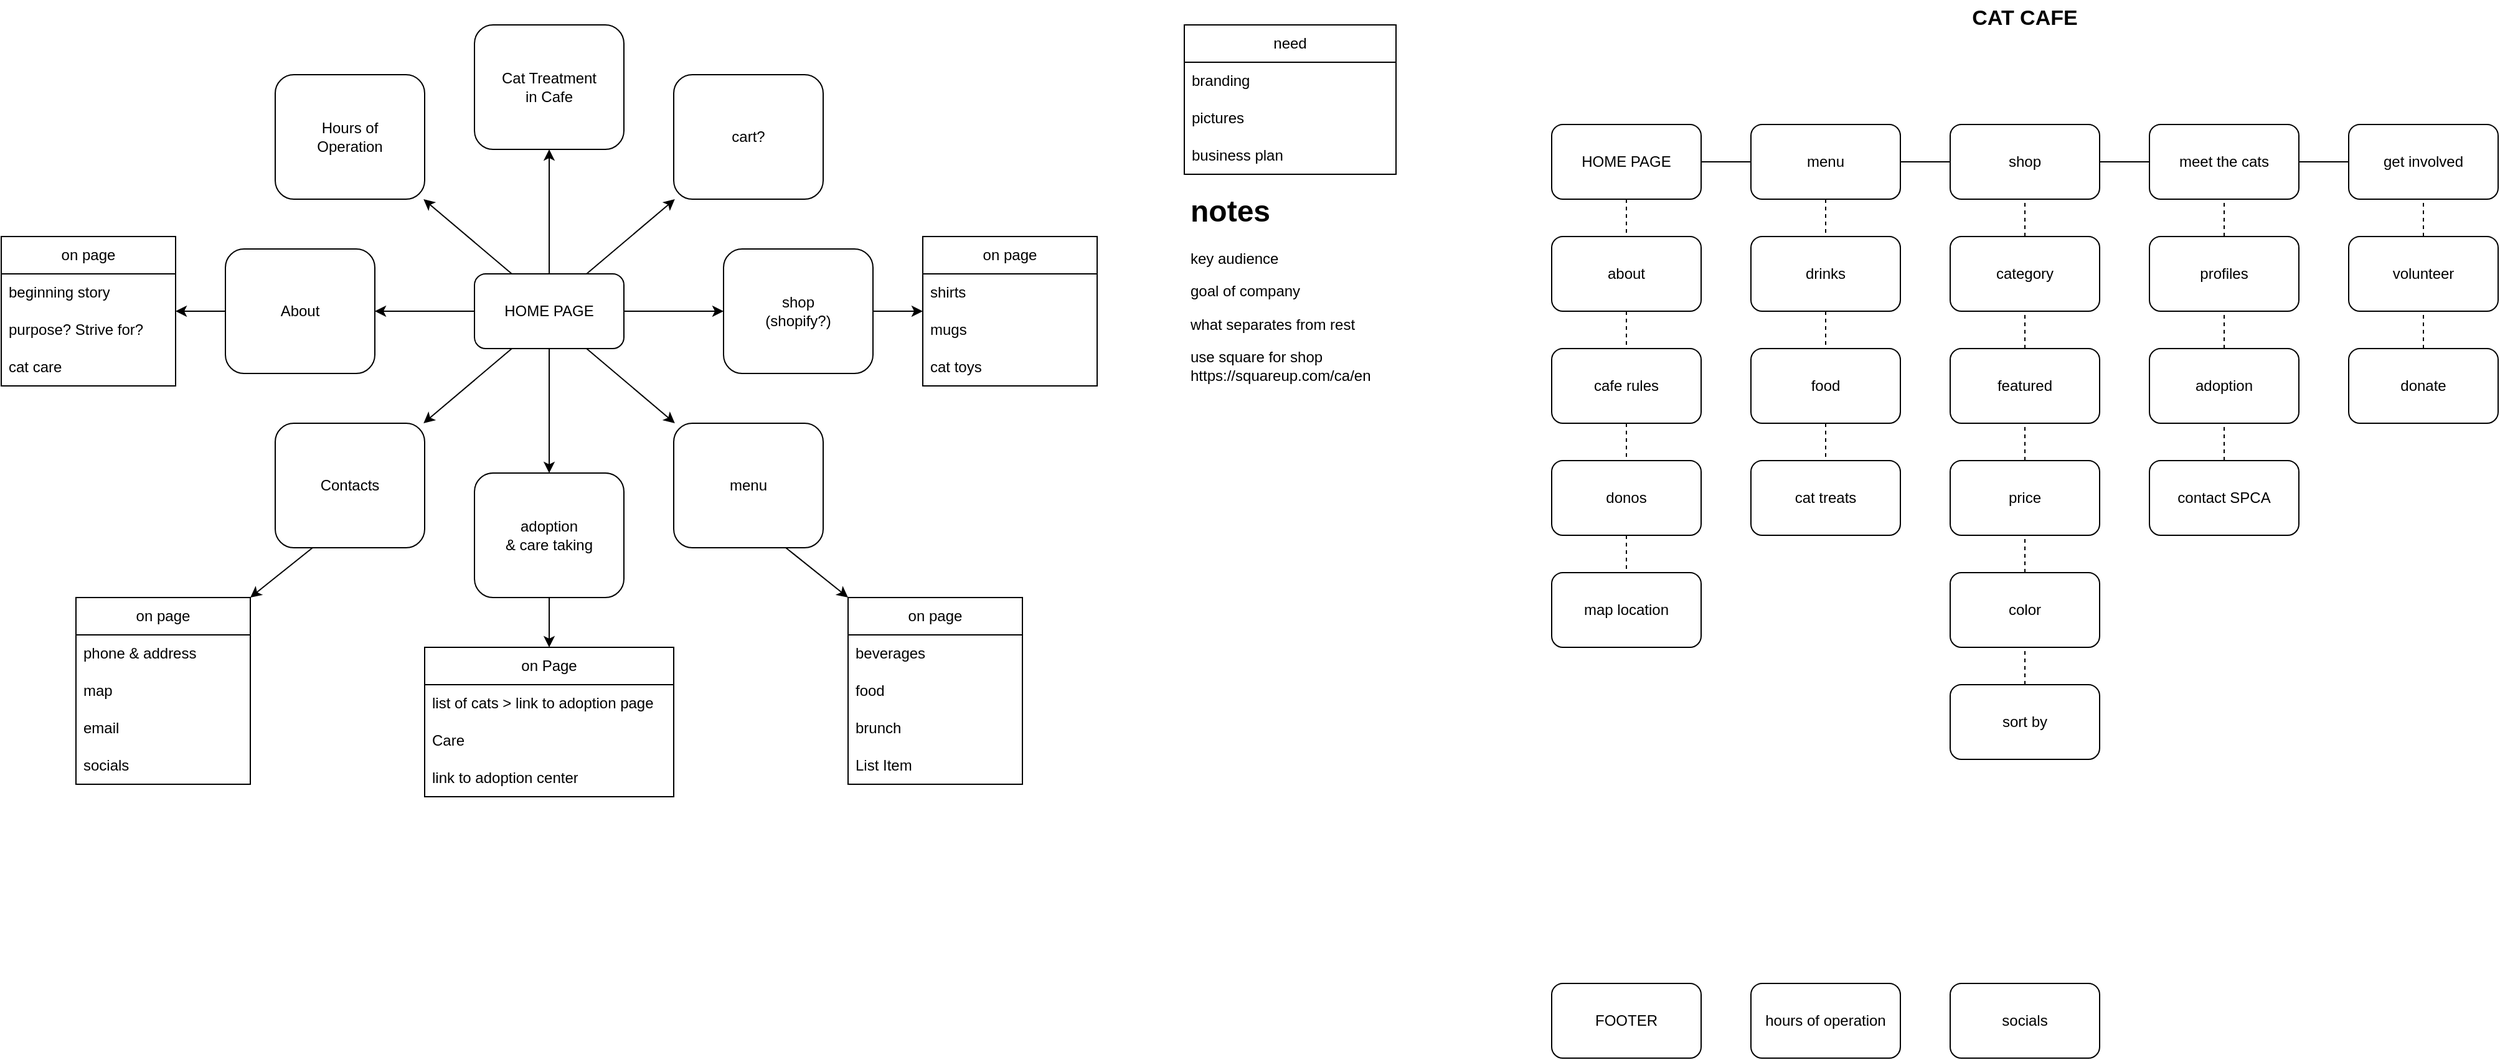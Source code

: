 <mxfile version="21.3.8" type="github">
  <diagram name="Page-1" id="Xms7GjZd3My_gEHVBKcg">
    <mxGraphModel dx="2294" dy="1617" grid="1" gridSize="10" guides="1" tooltips="1" connect="1" arrows="1" fold="1" page="1" pageScale="1" pageWidth="850" pageHeight="1100" math="0" shadow="0">
      <root>
        <mxCell id="0" />
        <mxCell id="1" parent="0" />
        <mxCell id="Ah0YgZg6HlVCOq0gjAIQ-40" style="edgeStyle=orthogonalEdgeStyle;rounded=0;orthogonalLoop=1;jettySize=auto;html=1;entryX=1;entryY=0.5;entryDx=0;entryDy=0;" parent="1" source="Ah0YgZg6HlVCOq0gjAIQ-2" target="Ah0YgZg6HlVCOq0gjAIQ-9" edge="1">
          <mxGeometry relative="1" as="geometry" />
        </mxCell>
        <mxCell id="Ah0YgZg6HlVCOq0gjAIQ-41" style="edgeStyle=orthogonalEdgeStyle;rounded=0;orthogonalLoop=1;jettySize=auto;html=1;entryX=0;entryY=0.5;entryDx=0;entryDy=0;" parent="1" source="Ah0YgZg6HlVCOq0gjAIQ-2" target="Ah0YgZg6HlVCOq0gjAIQ-11" edge="1">
          <mxGeometry relative="1" as="geometry" />
        </mxCell>
        <mxCell id="Ah0YgZg6HlVCOq0gjAIQ-42" style="edgeStyle=orthogonalEdgeStyle;rounded=0;orthogonalLoop=1;jettySize=auto;html=1;entryX=0.5;entryY=1;entryDx=0;entryDy=0;" parent="1" source="Ah0YgZg6HlVCOq0gjAIQ-2" target="Ah0YgZg6HlVCOq0gjAIQ-38" edge="1">
          <mxGeometry relative="1" as="geometry" />
        </mxCell>
        <mxCell id="Ah0YgZg6HlVCOq0gjAIQ-2" value="HOME PAGE" style="rounded=1;whiteSpace=wrap;html=1;" parent="1" vertex="1">
          <mxGeometry x="-820" y="240" width="120" height="60" as="geometry" />
        </mxCell>
        <mxCell id="Ah0YgZg6HlVCOq0gjAIQ-36" value="" style="edgeStyle=orthogonalEdgeStyle;rounded=0;orthogonalLoop=1;jettySize=auto;html=1;exitX=0.5;exitY=1;exitDx=0;exitDy=0;" parent="1" source="Ah0YgZg6HlVCOq0gjAIQ-2" target="Ah0YgZg6HlVCOq0gjAIQ-12" edge="1">
          <mxGeometry relative="1" as="geometry">
            <mxPoint x="-740" y="350" as="sourcePoint" />
          </mxGeometry>
        </mxCell>
        <mxCell id="Ah0YgZg6HlVCOq0gjAIQ-35" style="edgeStyle=orthogonalEdgeStyle;rounded=0;orthogonalLoop=1;jettySize=auto;html=1;" parent="1" source="Ah0YgZg6HlVCOq0gjAIQ-9" target="Ah0YgZg6HlVCOq0gjAIQ-31" edge="1">
          <mxGeometry relative="1" as="geometry" />
        </mxCell>
        <mxCell id="Ah0YgZg6HlVCOq0gjAIQ-9" value="About" style="rounded=1;whiteSpace=wrap;html=1;" parent="1" vertex="1">
          <mxGeometry x="-1020" y="220" width="120" height="100" as="geometry" />
        </mxCell>
        <mxCell id="Ah0YgZg6HlVCOq0gjAIQ-67" style="edgeStyle=orthogonalEdgeStyle;rounded=0;orthogonalLoop=1;jettySize=auto;html=1;" parent="1" source="Ah0YgZg6HlVCOq0gjAIQ-11" target="Ah0YgZg6HlVCOq0gjAIQ-63" edge="1">
          <mxGeometry relative="1" as="geometry" />
        </mxCell>
        <mxCell id="Ah0YgZg6HlVCOq0gjAIQ-11" value="shop&lt;br&gt;(shopify?)" style="rounded=1;whiteSpace=wrap;html=1;" parent="1" vertex="1">
          <mxGeometry x="-620" y="220" width="120" height="100" as="geometry" />
        </mxCell>
        <mxCell id="Ah0YgZg6HlVCOq0gjAIQ-55" style="edgeStyle=orthogonalEdgeStyle;rounded=0;orthogonalLoop=1;jettySize=auto;html=1;" parent="1" source="Ah0YgZg6HlVCOq0gjAIQ-12" target="Ah0YgZg6HlVCOq0gjAIQ-57" edge="1">
          <mxGeometry relative="1" as="geometry">
            <mxPoint x="-760" y="540" as="targetPoint" />
          </mxGeometry>
        </mxCell>
        <mxCell id="Ah0YgZg6HlVCOq0gjAIQ-12" value="adoption&lt;br&gt;&amp;amp; care taking" style="rounded=1;whiteSpace=wrap;html=1;" parent="1" vertex="1">
          <mxGeometry x="-820" y="400" width="120" height="100" as="geometry" />
        </mxCell>
        <mxCell id="Ah0YgZg6HlVCOq0gjAIQ-13" value="Contacts" style="rounded=1;whiteSpace=wrap;html=1;" parent="1" vertex="1">
          <mxGeometry x="-980" y="360" width="120" height="100" as="geometry" />
        </mxCell>
        <mxCell id="Ah0YgZg6HlVCOq0gjAIQ-14" value="menu" style="rounded=1;whiteSpace=wrap;html=1;" parent="1" vertex="1">
          <mxGeometry x="-660" y="360" width="120" height="100" as="geometry" />
        </mxCell>
        <mxCell id="Ah0YgZg6HlVCOq0gjAIQ-15" value="&lt;b&gt;&lt;font style=&quot;font-size: 17px;&quot;&gt;CAT CAFE&lt;/font&gt;&lt;/b&gt;" style="text;html=1;strokeColor=none;fillColor=none;align=center;verticalAlign=middle;whiteSpace=wrap;rounded=0;" parent="1" vertex="1">
          <mxGeometry x="360" y="20" width="130" height="30" as="geometry" />
        </mxCell>
        <mxCell id="Ah0YgZg6HlVCOq0gjAIQ-21" value="&lt;h1&gt;notes&lt;/h1&gt;&lt;p&gt;key audience&lt;/p&gt;&lt;p&gt;goal of company&lt;/p&gt;&lt;p&gt;what separates from rest&lt;/p&gt;&lt;p&gt;use square for shop&lt;br&gt;&lt;span style=&quot;background-color: initial;&quot;&gt;https://squareup.com/ca/en&lt;/span&gt;&lt;/p&gt;" style="text;html=1;strokeColor=none;fillColor=none;spacing=5;spacingTop=-20;whiteSpace=wrap;overflow=hidden;rounded=0;" parent="1" vertex="1">
          <mxGeometry x="-250" y="170" width="170" height="190" as="geometry" />
        </mxCell>
        <mxCell id="Ah0YgZg6HlVCOq0gjAIQ-22" value="need" style="swimlane;fontStyle=0;childLayout=stackLayout;horizontal=1;startSize=30;horizontalStack=0;resizeParent=1;resizeParentMax=0;resizeLast=0;collapsible=1;marginBottom=0;whiteSpace=wrap;html=1;" parent="1" vertex="1">
          <mxGeometry x="-250" y="40" width="170" height="120" as="geometry" />
        </mxCell>
        <mxCell id="Ah0YgZg6HlVCOq0gjAIQ-23" value="branding" style="text;strokeColor=none;fillColor=none;align=left;verticalAlign=middle;spacingLeft=4;spacingRight=4;overflow=hidden;points=[[0,0.5],[1,0.5]];portConstraint=eastwest;rotatable=0;whiteSpace=wrap;html=1;" parent="Ah0YgZg6HlVCOq0gjAIQ-22" vertex="1">
          <mxGeometry y="30" width="170" height="30" as="geometry" />
        </mxCell>
        <mxCell id="Ah0YgZg6HlVCOq0gjAIQ-24" value="pictures" style="text;strokeColor=none;fillColor=none;align=left;verticalAlign=middle;spacingLeft=4;spacingRight=4;overflow=hidden;points=[[0,0.5],[1,0.5]];portConstraint=eastwest;rotatable=0;whiteSpace=wrap;html=1;" parent="Ah0YgZg6HlVCOq0gjAIQ-22" vertex="1">
          <mxGeometry y="60" width="170" height="30" as="geometry" />
        </mxCell>
        <mxCell id="Ah0YgZg6HlVCOq0gjAIQ-25" value="business plan" style="text;strokeColor=none;fillColor=none;align=left;verticalAlign=middle;spacingLeft=4;spacingRight=4;overflow=hidden;points=[[0,0.5],[1,0.5]];portConstraint=eastwest;rotatable=0;whiteSpace=wrap;html=1;" parent="Ah0YgZg6HlVCOq0gjAIQ-22" vertex="1">
          <mxGeometry y="90" width="170" height="30" as="geometry" />
        </mxCell>
        <mxCell id="Ah0YgZg6HlVCOq0gjAIQ-26" value="on page" style="swimlane;fontStyle=0;childLayout=stackLayout;horizontal=1;startSize=30;horizontalStack=0;resizeParent=1;resizeParentMax=0;resizeLast=0;collapsible=1;marginBottom=0;whiteSpace=wrap;html=1;" parent="1" vertex="1">
          <mxGeometry x="-1140" y="500" width="140" height="150" as="geometry" />
        </mxCell>
        <mxCell id="Ah0YgZg6HlVCOq0gjAIQ-27" value="phone &amp;amp; address" style="text;strokeColor=none;fillColor=none;align=left;verticalAlign=middle;spacingLeft=4;spacingRight=4;overflow=hidden;points=[[0,0.5],[1,0.5]];portConstraint=eastwest;rotatable=0;whiteSpace=wrap;html=1;" parent="Ah0YgZg6HlVCOq0gjAIQ-26" vertex="1">
          <mxGeometry y="30" width="140" height="30" as="geometry" />
        </mxCell>
        <mxCell id="Ah0YgZg6HlVCOq0gjAIQ-28" value="map" style="text;strokeColor=none;fillColor=none;align=left;verticalAlign=middle;spacingLeft=4;spacingRight=4;overflow=hidden;points=[[0,0.5],[1,0.5]];portConstraint=eastwest;rotatable=0;whiteSpace=wrap;html=1;" parent="Ah0YgZg6HlVCOq0gjAIQ-26" vertex="1">
          <mxGeometry y="60" width="140" height="30" as="geometry" />
        </mxCell>
        <mxCell id="Ah0YgZg6HlVCOq0gjAIQ-29" value="email" style="text;strokeColor=none;fillColor=none;align=left;verticalAlign=middle;spacingLeft=4;spacingRight=4;overflow=hidden;points=[[0,0.5],[1,0.5]];portConstraint=eastwest;rotatable=0;whiteSpace=wrap;html=1;" parent="Ah0YgZg6HlVCOq0gjAIQ-26" vertex="1">
          <mxGeometry y="90" width="140" height="30" as="geometry" />
        </mxCell>
        <mxCell id="Ah0YgZg6HlVCOq0gjAIQ-74" value="socials" style="text;strokeColor=none;fillColor=none;align=left;verticalAlign=middle;spacingLeft=4;spacingRight=4;overflow=hidden;points=[[0,0.5],[1,0.5]];portConstraint=eastwest;rotatable=0;whiteSpace=wrap;html=1;" parent="Ah0YgZg6HlVCOq0gjAIQ-26" vertex="1">
          <mxGeometry y="120" width="140" height="30" as="geometry" />
        </mxCell>
        <mxCell id="Ah0YgZg6HlVCOq0gjAIQ-31" value="on page" style="swimlane;fontStyle=0;childLayout=stackLayout;horizontal=1;startSize=30;horizontalStack=0;resizeParent=1;resizeParentMax=0;resizeLast=0;collapsible=1;marginBottom=0;whiteSpace=wrap;html=1;" parent="1" vertex="1">
          <mxGeometry x="-1200" y="210" width="140" height="120" as="geometry" />
        </mxCell>
        <mxCell id="Ah0YgZg6HlVCOq0gjAIQ-32" value="beginning story" style="text;strokeColor=none;fillColor=none;align=left;verticalAlign=middle;spacingLeft=4;spacingRight=4;overflow=hidden;points=[[0,0.5],[1,0.5]];portConstraint=eastwest;rotatable=0;whiteSpace=wrap;html=1;" parent="Ah0YgZg6HlVCOq0gjAIQ-31" vertex="1">
          <mxGeometry y="30" width="140" height="30" as="geometry" />
        </mxCell>
        <mxCell id="Ah0YgZg6HlVCOq0gjAIQ-33" value="purpose? Strive for?" style="text;strokeColor=none;fillColor=none;align=left;verticalAlign=middle;spacingLeft=4;spacingRight=4;overflow=hidden;points=[[0,0.5],[1,0.5]];portConstraint=eastwest;rotatable=0;whiteSpace=wrap;html=1;" parent="Ah0YgZg6HlVCOq0gjAIQ-31" vertex="1">
          <mxGeometry y="60" width="140" height="30" as="geometry" />
        </mxCell>
        <mxCell id="Ah0YgZg6HlVCOq0gjAIQ-34" value="cat care" style="text;strokeColor=none;fillColor=none;align=left;verticalAlign=middle;spacingLeft=4;spacingRight=4;overflow=hidden;points=[[0,0.5],[1,0.5]];portConstraint=eastwest;rotatable=0;whiteSpace=wrap;html=1;" parent="Ah0YgZg6HlVCOq0gjAIQ-31" vertex="1">
          <mxGeometry y="90" width="140" height="30" as="geometry" />
        </mxCell>
        <mxCell id="Ah0YgZg6HlVCOq0gjAIQ-37" value="cart?" style="rounded=1;whiteSpace=wrap;html=1;" parent="1" vertex="1">
          <mxGeometry x="-660" y="80" width="120" height="100" as="geometry" />
        </mxCell>
        <mxCell id="Ah0YgZg6HlVCOq0gjAIQ-38" value="Cat Treatment&lt;br&gt;in Cafe" style="rounded=1;whiteSpace=wrap;html=1;" parent="1" vertex="1">
          <mxGeometry x="-820" y="40" width="120" height="100" as="geometry" />
        </mxCell>
        <mxCell id="Ah0YgZg6HlVCOq0gjAIQ-39" value="Hours of&lt;br&gt;Operation" style="rounded=1;whiteSpace=wrap;html=1;" parent="1" vertex="1">
          <mxGeometry x="-980" y="80" width="120" height="100" as="geometry" />
        </mxCell>
        <mxCell id="Ah0YgZg6HlVCOq0gjAIQ-44" value="" style="endArrow=classic;html=1;rounded=0;exitX=0.75;exitY=0;exitDx=0;exitDy=0;" parent="1" source="Ah0YgZg6HlVCOq0gjAIQ-2" target="Ah0YgZg6HlVCOq0gjAIQ-37" edge="1">
          <mxGeometry width="50" height="50" relative="1" as="geometry">
            <mxPoint x="-700" y="240" as="sourcePoint" />
            <mxPoint x="-650" y="190" as="targetPoint" />
          </mxGeometry>
        </mxCell>
        <mxCell id="Ah0YgZg6HlVCOq0gjAIQ-46" value="" style="endArrow=classic;html=1;rounded=0;exitX=0.25;exitY=0;exitDx=0;exitDy=0;" parent="1" source="Ah0YgZg6HlVCOq0gjAIQ-2" target="Ah0YgZg6HlVCOq0gjAIQ-39" edge="1">
          <mxGeometry width="50" height="50" relative="1" as="geometry">
            <mxPoint x="-580" y="250" as="sourcePoint" />
            <mxPoint x="-530" y="200" as="targetPoint" />
          </mxGeometry>
        </mxCell>
        <mxCell id="Ah0YgZg6HlVCOq0gjAIQ-48" value="" style="endArrow=classic;html=1;rounded=0;exitX=0.25;exitY=1;exitDx=0;exitDy=0;" parent="1" source="Ah0YgZg6HlVCOq0gjAIQ-2" target="Ah0YgZg6HlVCOq0gjAIQ-13" edge="1">
          <mxGeometry width="50" height="50" relative="1" as="geometry">
            <mxPoint x="-580" y="160" as="sourcePoint" />
            <mxPoint x="-530" y="110" as="targetPoint" />
          </mxGeometry>
        </mxCell>
        <mxCell id="Ah0YgZg6HlVCOq0gjAIQ-49" value="" style="endArrow=classic;html=1;rounded=0;exitX=0.75;exitY=1;exitDx=0;exitDy=0;" parent="1" source="Ah0YgZg6HlVCOq0gjAIQ-2" target="Ah0YgZg6HlVCOq0gjAIQ-14" edge="1">
          <mxGeometry width="50" height="50" relative="1" as="geometry">
            <mxPoint x="-580" y="160" as="sourcePoint" />
            <mxPoint x="-530" y="110" as="targetPoint" />
          </mxGeometry>
        </mxCell>
        <mxCell id="Ah0YgZg6HlVCOq0gjAIQ-57" value="on Page" style="swimlane;fontStyle=0;childLayout=stackLayout;horizontal=1;startSize=30;horizontalStack=0;resizeParent=1;resizeParentMax=0;resizeLast=0;collapsible=1;marginBottom=0;whiteSpace=wrap;html=1;" parent="1" vertex="1">
          <mxGeometry x="-860" y="540" width="200" height="120" as="geometry" />
        </mxCell>
        <mxCell id="Ah0YgZg6HlVCOq0gjAIQ-58" value="list of cats &amp;gt; link to adoption page" style="text;strokeColor=none;fillColor=none;align=left;verticalAlign=middle;spacingLeft=4;spacingRight=4;overflow=hidden;points=[[0,0.5],[1,0.5]];portConstraint=eastwest;rotatable=0;whiteSpace=wrap;html=1;" parent="Ah0YgZg6HlVCOq0gjAIQ-57" vertex="1">
          <mxGeometry y="30" width="200" height="30" as="geometry" />
        </mxCell>
        <mxCell id="Ah0YgZg6HlVCOq0gjAIQ-59" value="Care" style="text;strokeColor=none;fillColor=none;align=left;verticalAlign=middle;spacingLeft=4;spacingRight=4;overflow=hidden;points=[[0,0.5],[1,0.5]];portConstraint=eastwest;rotatable=0;whiteSpace=wrap;html=1;" parent="Ah0YgZg6HlVCOq0gjAIQ-57" vertex="1">
          <mxGeometry y="60" width="200" height="30" as="geometry" />
        </mxCell>
        <mxCell id="Ah0YgZg6HlVCOq0gjAIQ-60" value="link to adoption center" style="text;strokeColor=none;fillColor=none;align=left;verticalAlign=middle;spacingLeft=4;spacingRight=4;overflow=hidden;points=[[0,0.5],[1,0.5]];portConstraint=eastwest;rotatable=0;whiteSpace=wrap;html=1;" parent="Ah0YgZg6HlVCOq0gjAIQ-57" vertex="1">
          <mxGeometry y="90" width="200" height="30" as="geometry" />
        </mxCell>
        <mxCell id="Ah0YgZg6HlVCOq0gjAIQ-61" value="" style="endArrow=classic;html=1;rounded=0;exitX=0.25;exitY=1;exitDx=0;exitDy=0;entryX=1;entryY=0;entryDx=0;entryDy=0;" parent="1" source="Ah0YgZg6HlVCOq0gjAIQ-13" target="Ah0YgZg6HlVCOq0gjAIQ-26" edge="1">
          <mxGeometry width="50" height="50" relative="1" as="geometry">
            <mxPoint x="-810" y="480" as="sourcePoint" />
            <mxPoint x="-960" y="560" as="targetPoint" />
          </mxGeometry>
        </mxCell>
        <mxCell id="Ah0YgZg6HlVCOq0gjAIQ-63" value="on page" style="swimlane;fontStyle=0;childLayout=stackLayout;horizontal=1;startSize=30;horizontalStack=0;resizeParent=1;resizeParentMax=0;resizeLast=0;collapsible=1;marginBottom=0;whiteSpace=wrap;html=1;" parent="1" vertex="1">
          <mxGeometry x="-460" y="210" width="140" height="120" as="geometry" />
        </mxCell>
        <mxCell id="Ah0YgZg6HlVCOq0gjAIQ-64" value="shirts" style="text;strokeColor=none;fillColor=none;align=left;verticalAlign=middle;spacingLeft=4;spacingRight=4;overflow=hidden;points=[[0,0.5],[1,0.5]];portConstraint=eastwest;rotatable=0;whiteSpace=wrap;html=1;" parent="Ah0YgZg6HlVCOq0gjAIQ-63" vertex="1">
          <mxGeometry y="30" width="140" height="30" as="geometry" />
        </mxCell>
        <mxCell id="Ah0YgZg6HlVCOq0gjAIQ-65" value="mugs" style="text;strokeColor=none;fillColor=none;align=left;verticalAlign=middle;spacingLeft=4;spacingRight=4;overflow=hidden;points=[[0,0.5],[1,0.5]];portConstraint=eastwest;rotatable=0;whiteSpace=wrap;html=1;" parent="Ah0YgZg6HlVCOq0gjAIQ-63" vertex="1">
          <mxGeometry y="60" width="140" height="30" as="geometry" />
        </mxCell>
        <mxCell id="Ah0YgZg6HlVCOq0gjAIQ-66" value="cat toys" style="text;strokeColor=none;fillColor=none;align=left;verticalAlign=middle;spacingLeft=4;spacingRight=4;overflow=hidden;points=[[0,0.5],[1,0.5]];portConstraint=eastwest;rotatable=0;whiteSpace=wrap;html=1;" parent="Ah0YgZg6HlVCOq0gjAIQ-63" vertex="1">
          <mxGeometry y="90" width="140" height="30" as="geometry" />
        </mxCell>
        <mxCell id="Ah0YgZg6HlVCOq0gjAIQ-68" value="on page" style="swimlane;fontStyle=0;childLayout=stackLayout;horizontal=1;startSize=30;horizontalStack=0;resizeParent=1;resizeParentMax=0;resizeLast=0;collapsible=1;marginBottom=0;whiteSpace=wrap;html=1;" parent="1" vertex="1">
          <mxGeometry x="-520" y="500" width="140" height="150" as="geometry" />
        </mxCell>
        <mxCell id="Ah0YgZg6HlVCOq0gjAIQ-69" value="beverages" style="text;strokeColor=none;fillColor=none;align=left;verticalAlign=middle;spacingLeft=4;spacingRight=4;overflow=hidden;points=[[0,0.5],[1,0.5]];portConstraint=eastwest;rotatable=0;whiteSpace=wrap;html=1;" parent="Ah0YgZg6HlVCOq0gjAIQ-68" vertex="1">
          <mxGeometry y="30" width="140" height="30" as="geometry" />
        </mxCell>
        <mxCell id="Ah0YgZg6HlVCOq0gjAIQ-70" value="food" style="text;strokeColor=none;fillColor=none;align=left;verticalAlign=middle;spacingLeft=4;spacingRight=4;overflow=hidden;points=[[0,0.5],[1,0.5]];portConstraint=eastwest;rotatable=0;whiteSpace=wrap;html=1;" parent="Ah0YgZg6HlVCOq0gjAIQ-68" vertex="1">
          <mxGeometry y="60" width="140" height="30" as="geometry" />
        </mxCell>
        <mxCell id="Ah0YgZg6HlVCOq0gjAIQ-71" value="brunch" style="text;strokeColor=none;fillColor=none;align=left;verticalAlign=middle;spacingLeft=4;spacingRight=4;overflow=hidden;points=[[0,0.5],[1,0.5]];portConstraint=eastwest;rotatable=0;whiteSpace=wrap;html=1;" parent="Ah0YgZg6HlVCOq0gjAIQ-68" vertex="1">
          <mxGeometry y="90" width="140" height="30" as="geometry" />
        </mxCell>
        <mxCell id="Ah0YgZg6HlVCOq0gjAIQ-75" value="List Item" style="text;strokeColor=none;fillColor=none;align=left;verticalAlign=middle;spacingLeft=4;spacingRight=4;overflow=hidden;points=[[0,0.5],[1,0.5]];portConstraint=eastwest;rotatable=0;whiteSpace=wrap;html=1;" parent="Ah0YgZg6HlVCOq0gjAIQ-68" vertex="1">
          <mxGeometry y="120" width="140" height="30" as="geometry" />
        </mxCell>
        <mxCell id="Ah0YgZg6HlVCOq0gjAIQ-73" value="" style="endArrow=classic;html=1;rounded=0;entryX=0;entryY=0;entryDx=0;entryDy=0;exitX=0.75;exitY=1;exitDx=0;exitDy=0;" parent="1" source="Ah0YgZg6HlVCOq0gjAIQ-14" target="Ah0YgZg6HlVCOq0gjAIQ-68" edge="1">
          <mxGeometry width="50" height="50" relative="1" as="geometry">
            <mxPoint x="-600" y="500" as="sourcePoint" />
            <mxPoint x="-750" y="310" as="targetPoint" />
          </mxGeometry>
        </mxCell>
        <mxCell id="bD9aCH7fuvaWQvH_nZB7-1" value="HOME PAGE" style="rounded=1;whiteSpace=wrap;html=1;" vertex="1" parent="1">
          <mxGeometry x="45" y="120" width="120" height="60" as="geometry" />
        </mxCell>
        <mxCell id="bD9aCH7fuvaWQvH_nZB7-3" value="menu" style="rounded=1;whiteSpace=wrap;html=1;" vertex="1" parent="1">
          <mxGeometry x="205" y="120" width="120" height="60" as="geometry" />
        </mxCell>
        <mxCell id="bD9aCH7fuvaWQvH_nZB7-5" value="meet the cats" style="rounded=1;whiteSpace=wrap;html=1;" vertex="1" parent="1">
          <mxGeometry x="525" y="120" width="120" height="60" as="geometry" />
        </mxCell>
        <mxCell id="bD9aCH7fuvaWQvH_nZB7-6" value="shop" style="rounded=1;whiteSpace=wrap;html=1;" vertex="1" parent="1">
          <mxGeometry x="365" y="120" width="120" height="60" as="geometry" />
        </mxCell>
        <mxCell id="bD9aCH7fuvaWQvH_nZB7-8" value="FOOTER" style="rounded=1;whiteSpace=wrap;html=1;" vertex="1" parent="1">
          <mxGeometry x="45" y="810" width="120" height="60" as="geometry" />
        </mxCell>
        <mxCell id="bD9aCH7fuvaWQvH_nZB7-9" value="hours of operation" style="rounded=1;whiteSpace=wrap;html=1;" vertex="1" parent="1">
          <mxGeometry x="205" y="810" width="120" height="60" as="geometry" />
        </mxCell>
        <mxCell id="bD9aCH7fuvaWQvH_nZB7-10" value="donos" style="rounded=1;whiteSpace=wrap;html=1;" vertex="1" parent="1">
          <mxGeometry x="45" y="390" width="120" height="60" as="geometry" />
        </mxCell>
        <mxCell id="bD9aCH7fuvaWQvH_nZB7-11" value="map location" style="rounded=1;whiteSpace=wrap;html=1;" vertex="1" parent="1">
          <mxGeometry x="45" y="480" width="120" height="60" as="geometry" />
        </mxCell>
        <mxCell id="bD9aCH7fuvaWQvH_nZB7-12" value="socials" style="rounded=1;whiteSpace=wrap;html=1;" vertex="1" parent="1">
          <mxGeometry x="365" y="810" width="120" height="60" as="geometry" />
        </mxCell>
        <mxCell id="bD9aCH7fuvaWQvH_nZB7-13" value="contact SPCA" style="rounded=1;whiteSpace=wrap;html=1;" vertex="1" parent="1">
          <mxGeometry x="525" y="390" width="120" height="60" as="geometry" />
        </mxCell>
        <mxCell id="bD9aCH7fuvaWQvH_nZB7-14" value="profiles" style="rounded=1;whiteSpace=wrap;html=1;" vertex="1" parent="1">
          <mxGeometry x="525" y="210" width="120" height="60" as="geometry" />
        </mxCell>
        <mxCell id="bD9aCH7fuvaWQvH_nZB7-15" value="adoption" style="rounded=1;whiteSpace=wrap;html=1;" vertex="1" parent="1">
          <mxGeometry x="525" y="300" width="120" height="60" as="geometry" />
        </mxCell>
        <mxCell id="bD9aCH7fuvaWQvH_nZB7-19" value="about" style="rounded=1;whiteSpace=wrap;html=1;" vertex="1" parent="1">
          <mxGeometry x="45" y="210" width="120" height="60" as="geometry" />
        </mxCell>
        <mxCell id="bD9aCH7fuvaWQvH_nZB7-20" value="cafe rules" style="rounded=1;whiteSpace=wrap;html=1;" vertex="1" parent="1">
          <mxGeometry x="45" y="300" width="120" height="60" as="geometry" />
        </mxCell>
        <mxCell id="bD9aCH7fuvaWQvH_nZB7-21" value="category" style="rounded=1;whiteSpace=wrap;html=1;" vertex="1" parent="1">
          <mxGeometry x="365" y="210" width="120" height="60" as="geometry" />
        </mxCell>
        <mxCell id="bD9aCH7fuvaWQvH_nZB7-22" value="featured" style="rounded=1;whiteSpace=wrap;html=1;" vertex="1" parent="1">
          <mxGeometry x="365" y="300" width="120" height="60" as="geometry" />
        </mxCell>
        <mxCell id="bD9aCH7fuvaWQvH_nZB7-23" value="price" style="rounded=1;whiteSpace=wrap;html=1;" vertex="1" parent="1">
          <mxGeometry x="365" y="390" width="120" height="60" as="geometry" />
        </mxCell>
        <mxCell id="bD9aCH7fuvaWQvH_nZB7-24" value="color" style="rounded=1;whiteSpace=wrap;html=1;" vertex="1" parent="1">
          <mxGeometry x="365" y="480" width="120" height="60" as="geometry" />
        </mxCell>
        <mxCell id="bD9aCH7fuvaWQvH_nZB7-25" value="sort by" style="rounded=1;whiteSpace=wrap;html=1;" vertex="1" parent="1">
          <mxGeometry x="365" y="570" width="120" height="60" as="geometry" />
        </mxCell>
        <mxCell id="bD9aCH7fuvaWQvH_nZB7-27" value="drinks" style="rounded=1;whiteSpace=wrap;html=1;" vertex="1" parent="1">
          <mxGeometry x="205" y="210" width="120" height="60" as="geometry" />
        </mxCell>
        <mxCell id="bD9aCH7fuvaWQvH_nZB7-28" value="food" style="rounded=1;whiteSpace=wrap;html=1;" vertex="1" parent="1">
          <mxGeometry x="205" y="300" width="120" height="60" as="geometry" />
        </mxCell>
        <mxCell id="bD9aCH7fuvaWQvH_nZB7-29" value="cat treats" style="rounded=1;whiteSpace=wrap;html=1;" vertex="1" parent="1">
          <mxGeometry x="205" y="390" width="120" height="60" as="geometry" />
        </mxCell>
        <mxCell id="bD9aCH7fuvaWQvH_nZB7-31" value="get involved" style="rounded=1;whiteSpace=wrap;html=1;" vertex="1" parent="1">
          <mxGeometry x="685" y="120" width="120" height="60" as="geometry" />
        </mxCell>
        <mxCell id="bD9aCH7fuvaWQvH_nZB7-32" value="volunteer" style="rounded=1;whiteSpace=wrap;html=1;" vertex="1" parent="1">
          <mxGeometry x="685" y="210" width="120" height="60" as="geometry" />
        </mxCell>
        <mxCell id="bD9aCH7fuvaWQvH_nZB7-33" value="donate" style="rounded=1;whiteSpace=wrap;html=1;" vertex="1" parent="1">
          <mxGeometry x="685" y="300" width="120" height="60" as="geometry" />
        </mxCell>
        <mxCell id="bD9aCH7fuvaWQvH_nZB7-34" value="" style="endArrow=none;html=1;rounded=0;" edge="1" parent="1" source="bD9aCH7fuvaWQvH_nZB7-1" target="bD9aCH7fuvaWQvH_nZB7-3">
          <mxGeometry width="50" height="50" relative="1" as="geometry">
            <mxPoint x="295" y="410" as="sourcePoint" />
            <mxPoint x="345" y="360" as="targetPoint" />
          </mxGeometry>
        </mxCell>
        <mxCell id="bD9aCH7fuvaWQvH_nZB7-35" value="" style="endArrow=none;html=1;rounded=0;" edge="1" parent="1" source="bD9aCH7fuvaWQvH_nZB7-3" target="bD9aCH7fuvaWQvH_nZB7-6">
          <mxGeometry width="50" height="50" relative="1" as="geometry">
            <mxPoint x="295" y="410" as="sourcePoint" />
            <mxPoint x="345" y="360" as="targetPoint" />
          </mxGeometry>
        </mxCell>
        <mxCell id="bD9aCH7fuvaWQvH_nZB7-36" value="" style="endArrow=none;html=1;rounded=0;" edge="1" parent="1" source="bD9aCH7fuvaWQvH_nZB7-6" target="bD9aCH7fuvaWQvH_nZB7-5">
          <mxGeometry width="50" height="50" relative="1" as="geometry">
            <mxPoint x="295" y="410" as="sourcePoint" />
            <mxPoint x="345" y="360" as="targetPoint" />
          </mxGeometry>
        </mxCell>
        <mxCell id="bD9aCH7fuvaWQvH_nZB7-37" value="" style="endArrow=none;html=1;rounded=0;" edge="1" parent="1" source="bD9aCH7fuvaWQvH_nZB7-5" target="bD9aCH7fuvaWQvH_nZB7-31">
          <mxGeometry width="50" height="50" relative="1" as="geometry">
            <mxPoint x="295" y="410" as="sourcePoint" />
            <mxPoint x="345" y="360" as="targetPoint" />
          </mxGeometry>
        </mxCell>
        <mxCell id="bD9aCH7fuvaWQvH_nZB7-38" value="" style="endArrow=none;dashed=1;html=1;rounded=0;" edge="1" parent="1" source="bD9aCH7fuvaWQvH_nZB7-1" target="bD9aCH7fuvaWQvH_nZB7-19">
          <mxGeometry width="50" height="50" relative="1" as="geometry">
            <mxPoint x="295" y="410" as="sourcePoint" />
            <mxPoint x="345" y="360" as="targetPoint" />
          </mxGeometry>
        </mxCell>
        <mxCell id="bD9aCH7fuvaWQvH_nZB7-39" value="" style="endArrow=none;dashed=1;html=1;rounded=0;" edge="1" parent="1" source="bD9aCH7fuvaWQvH_nZB7-19" target="bD9aCH7fuvaWQvH_nZB7-20">
          <mxGeometry width="50" height="50" relative="1" as="geometry">
            <mxPoint x="295" y="410" as="sourcePoint" />
            <mxPoint x="345" y="360" as="targetPoint" />
          </mxGeometry>
        </mxCell>
        <mxCell id="bD9aCH7fuvaWQvH_nZB7-41" value="" style="endArrow=none;dashed=1;html=1;rounded=0;" edge="1" parent="1" source="bD9aCH7fuvaWQvH_nZB7-20" target="bD9aCH7fuvaWQvH_nZB7-10">
          <mxGeometry width="50" height="50" relative="1" as="geometry">
            <mxPoint x="135" y="380" as="sourcePoint" />
            <mxPoint x="345" y="360" as="targetPoint" />
          </mxGeometry>
        </mxCell>
        <mxCell id="bD9aCH7fuvaWQvH_nZB7-43" value="" style="endArrow=none;dashed=1;html=1;rounded=0;" edge="1" parent="1" source="bD9aCH7fuvaWQvH_nZB7-10" target="bD9aCH7fuvaWQvH_nZB7-11">
          <mxGeometry width="50" height="50" relative="1" as="geometry">
            <mxPoint x="295" y="410" as="sourcePoint" />
            <mxPoint x="345" y="360" as="targetPoint" />
          </mxGeometry>
        </mxCell>
        <mxCell id="bD9aCH7fuvaWQvH_nZB7-44" value="" style="endArrow=none;dashed=1;html=1;rounded=0;" edge="1" parent="1" source="bD9aCH7fuvaWQvH_nZB7-3" target="bD9aCH7fuvaWQvH_nZB7-27">
          <mxGeometry width="50" height="50" relative="1" as="geometry">
            <mxPoint x="295" y="410" as="sourcePoint" />
            <mxPoint x="345" y="360" as="targetPoint" />
          </mxGeometry>
        </mxCell>
        <mxCell id="bD9aCH7fuvaWQvH_nZB7-45" value="" style="endArrow=none;dashed=1;html=1;rounded=0;" edge="1" parent="1" source="bD9aCH7fuvaWQvH_nZB7-27" target="bD9aCH7fuvaWQvH_nZB7-28">
          <mxGeometry width="50" height="50" relative="1" as="geometry">
            <mxPoint x="295" y="410" as="sourcePoint" />
            <mxPoint x="345" y="360" as="targetPoint" />
          </mxGeometry>
        </mxCell>
        <mxCell id="bD9aCH7fuvaWQvH_nZB7-46" value="" style="endArrow=none;dashed=1;html=1;rounded=0;" edge="1" parent="1" source="bD9aCH7fuvaWQvH_nZB7-28" target="bD9aCH7fuvaWQvH_nZB7-29">
          <mxGeometry width="50" height="50" relative="1" as="geometry">
            <mxPoint x="295" y="410" as="sourcePoint" />
            <mxPoint x="345" y="360" as="targetPoint" />
          </mxGeometry>
        </mxCell>
        <mxCell id="bD9aCH7fuvaWQvH_nZB7-47" value="" style="endArrow=none;dashed=1;html=1;rounded=0;" edge="1" parent="1" source="bD9aCH7fuvaWQvH_nZB7-21" target="bD9aCH7fuvaWQvH_nZB7-6">
          <mxGeometry width="50" height="50" relative="1" as="geometry">
            <mxPoint x="295" y="410" as="sourcePoint" />
            <mxPoint x="445" y="200" as="targetPoint" />
          </mxGeometry>
        </mxCell>
        <mxCell id="bD9aCH7fuvaWQvH_nZB7-48" value="" style="endArrow=none;dashed=1;html=1;rounded=0;" edge="1" parent="1" source="bD9aCH7fuvaWQvH_nZB7-22" target="bD9aCH7fuvaWQvH_nZB7-21">
          <mxGeometry width="50" height="50" relative="1" as="geometry">
            <mxPoint x="295" y="410" as="sourcePoint" />
            <mxPoint x="345" y="360" as="targetPoint" />
          </mxGeometry>
        </mxCell>
        <mxCell id="bD9aCH7fuvaWQvH_nZB7-49" value="" style="endArrow=none;dashed=1;html=1;rounded=0;" edge="1" parent="1" source="bD9aCH7fuvaWQvH_nZB7-23" target="bD9aCH7fuvaWQvH_nZB7-22">
          <mxGeometry width="50" height="50" relative="1" as="geometry">
            <mxPoint x="295" y="410" as="sourcePoint" />
            <mxPoint x="345" y="360" as="targetPoint" />
          </mxGeometry>
        </mxCell>
        <mxCell id="bD9aCH7fuvaWQvH_nZB7-50" value="" style="endArrow=none;dashed=1;html=1;rounded=0;" edge="1" parent="1" source="bD9aCH7fuvaWQvH_nZB7-24" target="bD9aCH7fuvaWQvH_nZB7-23">
          <mxGeometry width="50" height="50" relative="1" as="geometry">
            <mxPoint x="295" y="410" as="sourcePoint" />
            <mxPoint x="345" y="360" as="targetPoint" />
          </mxGeometry>
        </mxCell>
        <mxCell id="bD9aCH7fuvaWQvH_nZB7-51" value="" style="endArrow=none;dashed=1;html=1;rounded=0;" edge="1" parent="1" source="bD9aCH7fuvaWQvH_nZB7-25" target="bD9aCH7fuvaWQvH_nZB7-24">
          <mxGeometry width="50" height="50" relative="1" as="geometry">
            <mxPoint x="295" y="410" as="sourcePoint" />
            <mxPoint x="345" y="360" as="targetPoint" />
          </mxGeometry>
        </mxCell>
        <mxCell id="bD9aCH7fuvaWQvH_nZB7-52" value="" style="endArrow=none;dashed=1;html=1;rounded=0;" edge="1" parent="1" source="bD9aCH7fuvaWQvH_nZB7-14" target="bD9aCH7fuvaWQvH_nZB7-5">
          <mxGeometry width="50" height="50" relative="1" as="geometry">
            <mxPoint x="295" y="410" as="sourcePoint" />
            <mxPoint x="345" y="360" as="targetPoint" />
          </mxGeometry>
        </mxCell>
        <mxCell id="bD9aCH7fuvaWQvH_nZB7-53" value="" style="endArrow=none;dashed=1;html=1;rounded=0;" edge="1" parent="1" source="bD9aCH7fuvaWQvH_nZB7-15" target="bD9aCH7fuvaWQvH_nZB7-14">
          <mxGeometry width="50" height="50" relative="1" as="geometry">
            <mxPoint x="295" y="410" as="sourcePoint" />
            <mxPoint x="345" y="360" as="targetPoint" />
          </mxGeometry>
        </mxCell>
        <mxCell id="bD9aCH7fuvaWQvH_nZB7-54" value="" style="endArrow=none;dashed=1;html=1;rounded=0;" edge="1" parent="1" source="bD9aCH7fuvaWQvH_nZB7-13" target="bD9aCH7fuvaWQvH_nZB7-15">
          <mxGeometry width="50" height="50" relative="1" as="geometry">
            <mxPoint x="295" y="410" as="sourcePoint" />
            <mxPoint x="345" y="360" as="targetPoint" />
          </mxGeometry>
        </mxCell>
        <mxCell id="bD9aCH7fuvaWQvH_nZB7-55" value="" style="endArrow=none;dashed=1;html=1;rounded=0;" edge="1" parent="1" source="bD9aCH7fuvaWQvH_nZB7-32" target="bD9aCH7fuvaWQvH_nZB7-31">
          <mxGeometry width="50" height="50" relative="1" as="geometry">
            <mxPoint x="295" y="410" as="sourcePoint" />
            <mxPoint x="345" y="360" as="targetPoint" />
          </mxGeometry>
        </mxCell>
        <mxCell id="bD9aCH7fuvaWQvH_nZB7-56" value="" style="endArrow=none;dashed=1;html=1;rounded=0;" edge="1" parent="1" source="bD9aCH7fuvaWQvH_nZB7-33" target="bD9aCH7fuvaWQvH_nZB7-32">
          <mxGeometry width="50" height="50" relative="1" as="geometry">
            <mxPoint x="295" y="410" as="sourcePoint" />
            <mxPoint x="345" y="360" as="targetPoint" />
          </mxGeometry>
        </mxCell>
      </root>
    </mxGraphModel>
  </diagram>
</mxfile>
